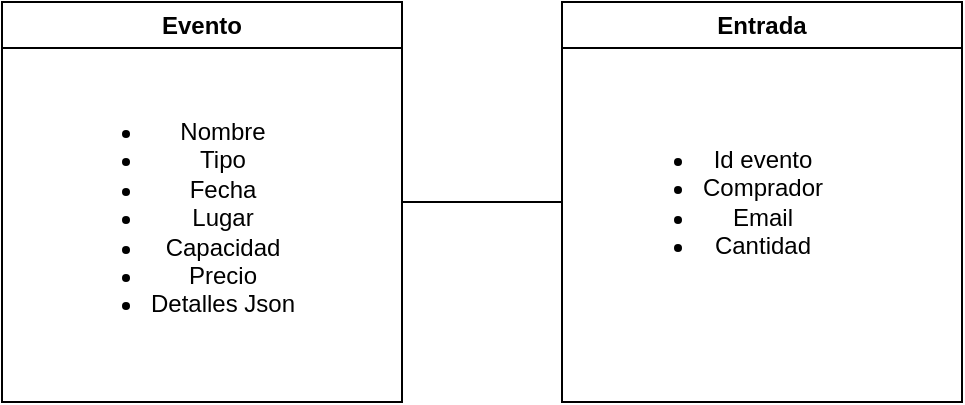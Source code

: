 <mxfile version="27.0.9">
  <diagram name="Página-1" id="UqssqdpfTapaI2UjKjmP">
    <mxGraphModel dx="1490" dy="1120" grid="1" gridSize="10" guides="1" tooltips="1" connect="1" arrows="1" fold="1" page="1" pageScale="1" pageWidth="827" pageHeight="1169" math="0" shadow="0">
      <root>
        <mxCell id="0" />
        <mxCell id="1" parent="0" />
        <mxCell id="DaK_P30AJBEWnnJ5nTdL-1" value="Evento" style="swimlane;whiteSpace=wrap;html=1;" vertex="1" parent="1">
          <mxGeometry x="-620" y="240" width="200" height="200" as="geometry" />
        </mxCell>
        <mxCell id="DaK_P30AJBEWnnJ5nTdL-3" value="&lt;ul&gt;&lt;li&gt;Nombre&lt;/li&gt;&lt;li&gt;Tipo&lt;/li&gt;&lt;li&gt;Fecha&lt;/li&gt;&lt;li&gt;Lugar&lt;/li&gt;&lt;li&gt;Capacidad&lt;/li&gt;&lt;li&gt;Precio&lt;/li&gt;&lt;li&gt;Detalles Json&lt;/li&gt;&lt;/ul&gt;&lt;div&gt;&lt;br&gt;&lt;/div&gt;" style="text;html=1;align=center;verticalAlign=middle;resizable=0;points=[];autosize=1;strokeColor=none;fillColor=none;" vertex="1" parent="DaK_P30AJBEWnnJ5nTdL-1">
          <mxGeometry x="20" y="40" width="140" height="150" as="geometry" />
        </mxCell>
        <mxCell id="DaK_P30AJBEWnnJ5nTdL-2" value="Entrada" style="swimlane;whiteSpace=wrap;html=1;" vertex="1" parent="1">
          <mxGeometry x="-340" y="240" width="200" height="200" as="geometry" />
        </mxCell>
        <mxCell id="DaK_P30AJBEWnnJ5nTdL-4" value="&lt;ul&gt;&lt;li&gt;Id evento&lt;/li&gt;&lt;li&gt;Comprador&lt;/li&gt;&lt;li&gt;Email&lt;/li&gt;&lt;li&gt;Cantidad&lt;/li&gt;&lt;/ul&gt;" style="text;html=1;align=center;verticalAlign=middle;resizable=0;points=[];autosize=1;strokeColor=none;fillColor=none;" vertex="1" parent="DaK_P30AJBEWnnJ5nTdL-2">
          <mxGeometry x="20" y="50" width="120" height="100" as="geometry" />
        </mxCell>
        <mxCell id="DaK_P30AJBEWnnJ5nTdL-5" value="" style="endArrow=none;html=1;rounded=0;entryX=0;entryY=0.5;entryDx=0;entryDy=0;exitX=1;exitY=0.5;exitDx=0;exitDy=0;" edge="1" parent="1" source="DaK_P30AJBEWnnJ5nTdL-1" target="DaK_P30AJBEWnnJ5nTdL-2">
          <mxGeometry width="50" height="50" relative="1" as="geometry">
            <mxPoint x="-450" y="410" as="sourcePoint" />
            <mxPoint x="-400" y="360" as="targetPoint" />
          </mxGeometry>
        </mxCell>
      </root>
    </mxGraphModel>
  </diagram>
</mxfile>
